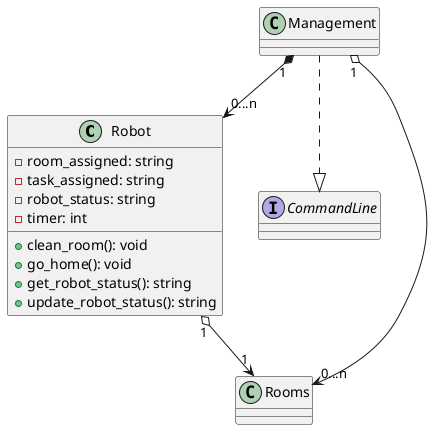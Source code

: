 @startuml
class Robot {
  - room_assigned: string
  - task_assigned: string
  - robot_status: string
  - timer: int
  
  + clean_room(): void
  + go_home(): void
  + get_robot_status(): string
  + update_robot_status(): string
}

interface CommandLine {}

Management "1" o--> "0...n" Rooms
Management "1" *--> "0...n" Robot
Robot "1" o--> "1" Rooms
Management ..|> CommandLine
@enduml